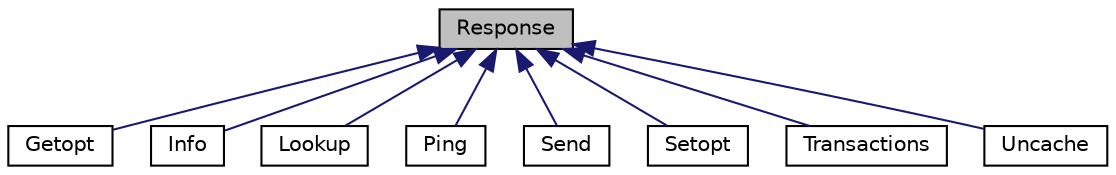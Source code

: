 digraph G
{
  edge [fontname="Helvetica",fontsize="10",labelfontname="Helvetica",labelfontsize="10"];
  node [fontname="Helvetica",fontsize="10",shape=record];
  Node1 [label="Response",height=0.2,width=0.4,color="black", fillcolor="grey75", style="filled" fontcolor="black"];
  Node1 -> Node2 [dir="back",color="midnightblue",fontsize="10",style="solid",fontname="Helvetica"];
  Node2 [label="Getopt",height=0.2,width=0.4,color="black", fillcolor="white", style="filled",URL="$class_getopt.html"];
  Node1 -> Node3 [dir="back",color="midnightblue",fontsize="10",style="solid",fontname="Helvetica"];
  Node3 [label="Info",height=0.2,width=0.4,color="black", fillcolor="white", style="filled",URL="$class_info.html"];
  Node1 -> Node4 [dir="back",color="midnightblue",fontsize="10",style="solid",fontname="Helvetica"];
  Node4 [label="Lookup",height=0.2,width=0.4,color="black", fillcolor="white", style="filled",URL="$class_lookup.html"];
  Node1 -> Node5 [dir="back",color="midnightblue",fontsize="10",style="solid",fontname="Helvetica"];
  Node5 [label="Ping",height=0.2,width=0.4,color="black", fillcolor="white", style="filled",URL="$class_ping.html"];
  Node1 -> Node6 [dir="back",color="midnightblue",fontsize="10",style="solid",fontname="Helvetica"];
  Node6 [label="Send",height=0.2,width=0.4,color="black", fillcolor="white", style="filled",URL="$class_send.html"];
  Node1 -> Node7 [dir="back",color="midnightblue",fontsize="10",style="solid",fontname="Helvetica"];
  Node7 [label="Setopt",height=0.2,width=0.4,color="black", fillcolor="white", style="filled",URL="$class_setopt.html"];
  Node1 -> Node8 [dir="back",color="midnightblue",fontsize="10",style="solid",fontname="Helvetica"];
  Node8 [label="Transactions",height=0.2,width=0.4,color="black", fillcolor="white", style="filled",URL="$class_transactions.html"];
  Node1 -> Node9 [dir="back",color="midnightblue",fontsize="10",style="solid",fontname="Helvetica"];
  Node9 [label="Uncache",height=0.2,width=0.4,color="black", fillcolor="white", style="filled",URL="$class_uncache.html"];
}
